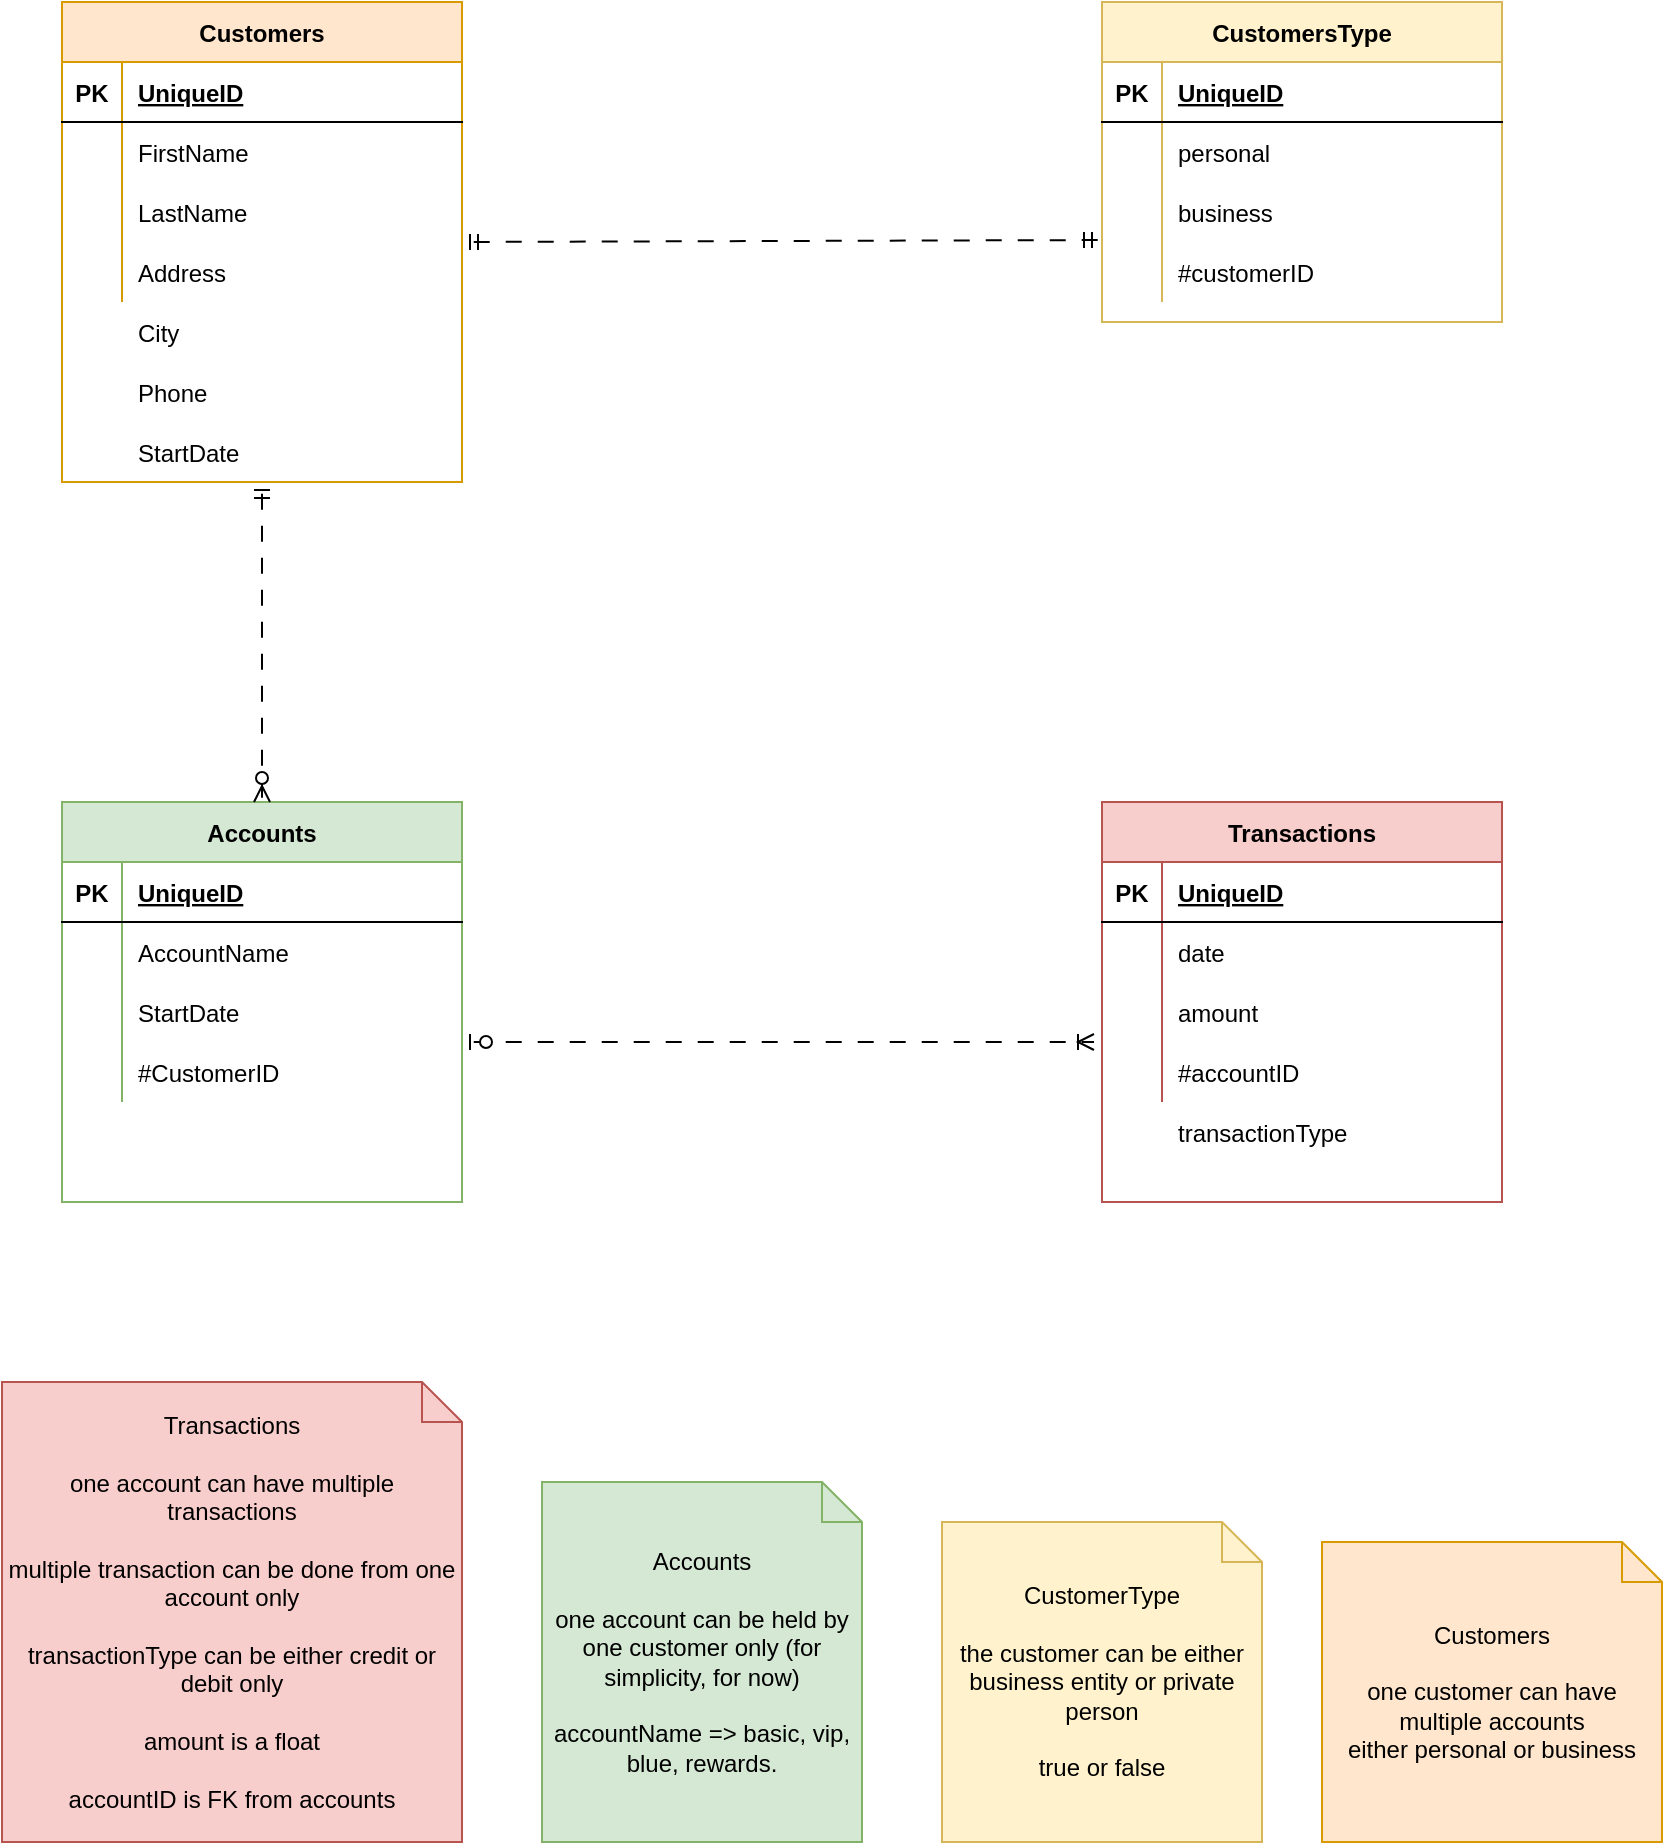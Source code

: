 <mxfile version="15.7.3" type="device"><diagram id="R2lEEEUBdFMjLlhIrx00" name="Page-1"><mxGraphModel dx="1231" dy="1112" grid="1" gridSize="10" guides="1" tooltips="1" connect="1" arrows="1" fold="1" page="1" pageScale="1" pageWidth="850" pageHeight="1100" math="0" shadow="0" extFonts="Permanent Marker^https://fonts.googleapis.com/css?family=Permanent+Marker"><root><mxCell id="0"/><mxCell id="1" parent="0"/><mxCell id="D7zp8vBdGAvHze59r8i9-1" value="Customers" style="shape=table;startSize=30;container=1;collapsible=1;childLayout=tableLayout;fixedRows=1;rowLines=0;fontStyle=1;align=center;resizeLast=1;fillColor=#ffe6cc;strokeColor=#d79b00;swimlaneFillColor=default;" vertex="1" parent="1"><mxGeometry x="40" y="40" width="200" height="240" as="geometry"/></mxCell><mxCell id="D7zp8vBdGAvHze59r8i9-2" value="" style="shape=partialRectangle;collapsible=0;dropTarget=0;pointerEvents=0;fillColor=none;top=0;left=0;bottom=1;right=0;points=[[0,0.5],[1,0.5]];portConstraint=eastwest;" vertex="1" parent="D7zp8vBdGAvHze59r8i9-1"><mxGeometry y="30" width="200" height="30" as="geometry"/></mxCell><mxCell id="D7zp8vBdGAvHze59r8i9-3" value="PK" style="shape=partialRectangle;connectable=0;fillColor=none;top=0;left=0;bottom=0;right=0;fontStyle=1;overflow=hidden;" vertex="1" parent="D7zp8vBdGAvHze59r8i9-2"><mxGeometry width="30" height="30" as="geometry"><mxRectangle width="30" height="30" as="alternateBounds"/></mxGeometry></mxCell><mxCell id="D7zp8vBdGAvHze59r8i9-4" value="UniqueID" style="shape=partialRectangle;connectable=0;fillColor=none;top=0;left=0;bottom=0;right=0;align=left;spacingLeft=6;fontStyle=5;overflow=hidden;" vertex="1" parent="D7zp8vBdGAvHze59r8i9-2"><mxGeometry x="30" width="170" height="30" as="geometry"><mxRectangle width="170" height="30" as="alternateBounds"/></mxGeometry></mxCell><mxCell id="D7zp8vBdGAvHze59r8i9-5" value="" style="shape=partialRectangle;collapsible=0;dropTarget=0;pointerEvents=0;fillColor=none;top=0;left=0;bottom=0;right=0;points=[[0,0.5],[1,0.5]];portConstraint=eastwest;" vertex="1" parent="D7zp8vBdGAvHze59r8i9-1"><mxGeometry y="60" width="200" height="30" as="geometry"/></mxCell><mxCell id="D7zp8vBdGAvHze59r8i9-6" value="" style="shape=partialRectangle;connectable=0;fillColor=none;top=0;left=0;bottom=0;right=0;editable=1;overflow=hidden;" vertex="1" parent="D7zp8vBdGAvHze59r8i9-5"><mxGeometry width="30" height="30" as="geometry"><mxRectangle width="30" height="30" as="alternateBounds"/></mxGeometry></mxCell><mxCell id="D7zp8vBdGAvHze59r8i9-7" value="FirstName " style="shape=partialRectangle;connectable=0;fillColor=none;top=0;left=0;bottom=0;right=0;align=left;spacingLeft=6;overflow=hidden;" vertex="1" parent="D7zp8vBdGAvHze59r8i9-5"><mxGeometry x="30" width="170" height="30" as="geometry"><mxRectangle width="170" height="30" as="alternateBounds"/></mxGeometry></mxCell><mxCell id="D7zp8vBdGAvHze59r8i9-8" value="" style="shape=partialRectangle;collapsible=0;dropTarget=0;pointerEvents=0;fillColor=none;top=0;left=0;bottom=0;right=0;points=[[0,0.5],[1,0.5]];portConstraint=eastwest;" vertex="1" parent="D7zp8vBdGAvHze59r8i9-1"><mxGeometry y="90" width="200" height="30" as="geometry"/></mxCell><mxCell id="D7zp8vBdGAvHze59r8i9-9" value="" style="shape=partialRectangle;connectable=0;fillColor=none;top=0;left=0;bottom=0;right=0;editable=1;overflow=hidden;" vertex="1" parent="D7zp8vBdGAvHze59r8i9-8"><mxGeometry width="30" height="30" as="geometry"><mxRectangle width="30" height="30" as="alternateBounds"/></mxGeometry></mxCell><mxCell id="D7zp8vBdGAvHze59r8i9-10" value="LastName" style="shape=partialRectangle;connectable=0;fillColor=none;top=0;left=0;bottom=0;right=0;align=left;spacingLeft=6;overflow=hidden;" vertex="1" parent="D7zp8vBdGAvHze59r8i9-8"><mxGeometry x="30" width="170" height="30" as="geometry"><mxRectangle width="170" height="30" as="alternateBounds"/></mxGeometry></mxCell><mxCell id="D7zp8vBdGAvHze59r8i9-11" value="" style="shape=partialRectangle;collapsible=0;dropTarget=0;pointerEvents=0;fillColor=none;top=0;left=0;bottom=0;right=0;points=[[0,0.5],[1,0.5]];portConstraint=eastwest;" vertex="1" parent="D7zp8vBdGAvHze59r8i9-1"><mxGeometry y="120" width="200" height="30" as="geometry"/></mxCell><mxCell id="D7zp8vBdGAvHze59r8i9-12" value="" style="shape=partialRectangle;connectable=0;fillColor=none;top=0;left=0;bottom=0;right=0;editable=1;overflow=hidden;" vertex="1" parent="D7zp8vBdGAvHze59r8i9-11"><mxGeometry width="30" height="30" as="geometry"><mxRectangle width="30" height="30" as="alternateBounds"/></mxGeometry></mxCell><mxCell id="D7zp8vBdGAvHze59r8i9-13" value="Address" style="shape=partialRectangle;connectable=0;fillColor=none;top=0;left=0;bottom=0;right=0;align=left;spacingLeft=6;overflow=hidden;" vertex="1" parent="D7zp8vBdGAvHze59r8i9-11"><mxGeometry x="30" width="170" height="30" as="geometry"><mxRectangle width="170" height="30" as="alternateBounds"/></mxGeometry></mxCell><mxCell id="D7zp8vBdGAvHze59r8i9-14" value="CustomersType" style="shape=table;startSize=30;container=1;collapsible=1;childLayout=tableLayout;fixedRows=1;rowLines=0;fontStyle=1;align=center;resizeLast=1;fillColor=#fff2cc;strokeColor=#d6b656;swimlaneFillColor=default;" vertex="1" parent="1"><mxGeometry x="560" y="40" width="200" height="160" as="geometry"/></mxCell><mxCell id="D7zp8vBdGAvHze59r8i9-15" value="" style="shape=partialRectangle;collapsible=0;dropTarget=0;pointerEvents=0;fillColor=none;top=0;left=0;bottom=1;right=0;points=[[0,0.5],[1,0.5]];portConstraint=eastwest;" vertex="1" parent="D7zp8vBdGAvHze59r8i9-14"><mxGeometry y="30" width="200" height="30" as="geometry"/></mxCell><mxCell id="D7zp8vBdGAvHze59r8i9-16" value="PK" style="shape=partialRectangle;connectable=0;fillColor=none;top=0;left=0;bottom=0;right=0;fontStyle=1;overflow=hidden;" vertex="1" parent="D7zp8vBdGAvHze59r8i9-15"><mxGeometry width="30" height="30" as="geometry"><mxRectangle width="30" height="30" as="alternateBounds"/></mxGeometry></mxCell><mxCell id="D7zp8vBdGAvHze59r8i9-17" value="UniqueID" style="shape=partialRectangle;connectable=0;fillColor=none;top=0;left=0;bottom=0;right=0;align=left;spacingLeft=6;fontStyle=5;overflow=hidden;" vertex="1" parent="D7zp8vBdGAvHze59r8i9-15"><mxGeometry x="30" width="170" height="30" as="geometry"><mxRectangle width="170" height="30" as="alternateBounds"/></mxGeometry></mxCell><mxCell id="D7zp8vBdGAvHze59r8i9-18" value="" style="shape=partialRectangle;collapsible=0;dropTarget=0;pointerEvents=0;fillColor=none;top=0;left=0;bottom=0;right=0;points=[[0,0.5],[1,0.5]];portConstraint=eastwest;" vertex="1" parent="D7zp8vBdGAvHze59r8i9-14"><mxGeometry y="60" width="200" height="30" as="geometry"/></mxCell><mxCell id="D7zp8vBdGAvHze59r8i9-19" value="" style="shape=partialRectangle;connectable=0;fillColor=none;top=0;left=0;bottom=0;right=0;editable=1;overflow=hidden;" vertex="1" parent="D7zp8vBdGAvHze59r8i9-18"><mxGeometry width="30" height="30" as="geometry"><mxRectangle width="30" height="30" as="alternateBounds"/></mxGeometry></mxCell><mxCell id="D7zp8vBdGAvHze59r8i9-20" value="personal" style="shape=partialRectangle;connectable=0;fillColor=none;top=0;left=0;bottom=0;right=0;align=left;spacingLeft=6;overflow=hidden;" vertex="1" parent="D7zp8vBdGAvHze59r8i9-18"><mxGeometry x="30" width="170" height="30" as="geometry"><mxRectangle width="170" height="30" as="alternateBounds"/></mxGeometry></mxCell><mxCell id="D7zp8vBdGAvHze59r8i9-21" value="" style="shape=partialRectangle;collapsible=0;dropTarget=0;pointerEvents=0;fillColor=none;top=0;left=0;bottom=0;right=0;points=[[0,0.5],[1,0.5]];portConstraint=eastwest;" vertex="1" parent="D7zp8vBdGAvHze59r8i9-14"><mxGeometry y="90" width="200" height="30" as="geometry"/></mxCell><mxCell id="D7zp8vBdGAvHze59r8i9-22" value="" style="shape=partialRectangle;connectable=0;fillColor=none;top=0;left=0;bottom=0;right=0;editable=1;overflow=hidden;" vertex="1" parent="D7zp8vBdGAvHze59r8i9-21"><mxGeometry width="30" height="30" as="geometry"><mxRectangle width="30" height="30" as="alternateBounds"/></mxGeometry></mxCell><mxCell id="D7zp8vBdGAvHze59r8i9-23" value="business" style="shape=partialRectangle;connectable=0;fillColor=none;top=0;left=0;bottom=0;right=0;align=left;spacingLeft=6;overflow=hidden;" vertex="1" parent="D7zp8vBdGAvHze59r8i9-21"><mxGeometry x="30" width="170" height="30" as="geometry"><mxRectangle width="170" height="30" as="alternateBounds"/></mxGeometry></mxCell><mxCell id="D7zp8vBdGAvHze59r8i9-24" value="" style="shape=partialRectangle;collapsible=0;dropTarget=0;pointerEvents=0;fillColor=none;top=0;left=0;bottom=0;right=0;points=[[0,0.5],[1,0.5]];portConstraint=eastwest;" vertex="1" parent="D7zp8vBdGAvHze59r8i9-14"><mxGeometry y="120" width="200" height="30" as="geometry"/></mxCell><mxCell id="D7zp8vBdGAvHze59r8i9-25" value="" style="shape=partialRectangle;connectable=0;fillColor=none;top=0;left=0;bottom=0;right=0;editable=1;overflow=hidden;" vertex="1" parent="D7zp8vBdGAvHze59r8i9-24"><mxGeometry width="30" height="30" as="geometry"><mxRectangle width="30" height="30" as="alternateBounds"/></mxGeometry></mxCell><mxCell id="D7zp8vBdGAvHze59r8i9-26" value="#customerID" style="shape=partialRectangle;connectable=0;fillColor=none;top=0;left=0;bottom=0;right=0;align=left;spacingLeft=6;overflow=hidden;" vertex="1" parent="D7zp8vBdGAvHze59r8i9-24"><mxGeometry x="30" width="170" height="30" as="geometry"><mxRectangle width="170" height="30" as="alternateBounds"/></mxGeometry></mxCell><mxCell id="D7zp8vBdGAvHze59r8i9-27" value="Accounts" style="shape=table;startSize=30;container=1;collapsible=1;childLayout=tableLayout;fixedRows=1;rowLines=0;fontStyle=1;align=center;resizeLast=1;fillColor=#d5e8d4;strokeColor=#82b366;swimlaneFillColor=default;" vertex="1" parent="1"><mxGeometry x="40" y="440" width="200" height="200" as="geometry"/></mxCell><mxCell id="D7zp8vBdGAvHze59r8i9-28" value="" style="shape=partialRectangle;collapsible=0;dropTarget=0;pointerEvents=0;fillColor=none;top=0;left=0;bottom=1;right=0;points=[[0,0.5],[1,0.5]];portConstraint=eastwest;" vertex="1" parent="D7zp8vBdGAvHze59r8i9-27"><mxGeometry y="30" width="200" height="30" as="geometry"/></mxCell><mxCell id="D7zp8vBdGAvHze59r8i9-29" value="PK" style="shape=partialRectangle;connectable=0;fillColor=none;top=0;left=0;bottom=0;right=0;fontStyle=1;overflow=hidden;" vertex="1" parent="D7zp8vBdGAvHze59r8i9-28"><mxGeometry width="30" height="30" as="geometry"><mxRectangle width="30" height="30" as="alternateBounds"/></mxGeometry></mxCell><mxCell id="D7zp8vBdGAvHze59r8i9-30" value="UniqueID" style="shape=partialRectangle;connectable=0;fillColor=none;top=0;left=0;bottom=0;right=0;align=left;spacingLeft=6;fontStyle=5;overflow=hidden;" vertex="1" parent="D7zp8vBdGAvHze59r8i9-28"><mxGeometry x="30" width="170" height="30" as="geometry"><mxRectangle width="170" height="30" as="alternateBounds"/></mxGeometry></mxCell><mxCell id="D7zp8vBdGAvHze59r8i9-31" value="" style="shape=partialRectangle;collapsible=0;dropTarget=0;pointerEvents=0;fillColor=none;top=0;left=0;bottom=0;right=0;points=[[0,0.5],[1,0.5]];portConstraint=eastwest;" vertex="1" parent="D7zp8vBdGAvHze59r8i9-27"><mxGeometry y="60" width="200" height="30" as="geometry"/></mxCell><mxCell id="D7zp8vBdGAvHze59r8i9-32" value="" style="shape=partialRectangle;connectable=0;fillColor=none;top=0;left=0;bottom=0;right=0;editable=1;overflow=hidden;" vertex="1" parent="D7zp8vBdGAvHze59r8i9-31"><mxGeometry width="30" height="30" as="geometry"><mxRectangle width="30" height="30" as="alternateBounds"/></mxGeometry></mxCell><mxCell id="D7zp8vBdGAvHze59r8i9-33" value="AccountName" style="shape=partialRectangle;connectable=0;fillColor=none;top=0;left=0;bottom=0;right=0;align=left;spacingLeft=6;overflow=hidden;" vertex="1" parent="D7zp8vBdGAvHze59r8i9-31"><mxGeometry x="30" width="170" height="30" as="geometry"><mxRectangle width="170" height="30" as="alternateBounds"/></mxGeometry></mxCell><mxCell id="D7zp8vBdGAvHze59r8i9-34" value="" style="shape=partialRectangle;collapsible=0;dropTarget=0;pointerEvents=0;fillColor=none;top=0;left=0;bottom=0;right=0;points=[[0,0.5],[1,0.5]];portConstraint=eastwest;" vertex="1" parent="D7zp8vBdGAvHze59r8i9-27"><mxGeometry y="90" width="200" height="30" as="geometry"/></mxCell><mxCell id="D7zp8vBdGAvHze59r8i9-35" value="" style="shape=partialRectangle;connectable=0;fillColor=none;top=0;left=0;bottom=0;right=0;editable=1;overflow=hidden;" vertex="1" parent="D7zp8vBdGAvHze59r8i9-34"><mxGeometry width="30" height="30" as="geometry"><mxRectangle width="30" height="30" as="alternateBounds"/></mxGeometry></mxCell><mxCell id="D7zp8vBdGAvHze59r8i9-36" value="StartDate" style="shape=partialRectangle;connectable=0;fillColor=none;top=0;left=0;bottom=0;right=0;align=left;spacingLeft=6;overflow=hidden;" vertex="1" parent="D7zp8vBdGAvHze59r8i9-34"><mxGeometry x="30" width="170" height="30" as="geometry"><mxRectangle width="170" height="30" as="alternateBounds"/></mxGeometry></mxCell><mxCell id="D7zp8vBdGAvHze59r8i9-37" value="" style="shape=partialRectangle;collapsible=0;dropTarget=0;pointerEvents=0;fillColor=none;top=0;left=0;bottom=0;right=0;points=[[0,0.5],[1,0.5]];portConstraint=eastwest;" vertex="1" parent="D7zp8vBdGAvHze59r8i9-27"><mxGeometry y="120" width="200" height="30" as="geometry"/></mxCell><mxCell id="D7zp8vBdGAvHze59r8i9-38" value="" style="shape=partialRectangle;connectable=0;fillColor=none;top=0;left=0;bottom=0;right=0;editable=1;overflow=hidden;" vertex="1" parent="D7zp8vBdGAvHze59r8i9-37"><mxGeometry width="30" height="30" as="geometry"><mxRectangle width="30" height="30" as="alternateBounds"/></mxGeometry></mxCell><mxCell id="D7zp8vBdGAvHze59r8i9-39" value="#CustomerID" style="shape=partialRectangle;connectable=0;fillColor=none;top=0;left=0;bottom=0;right=0;align=left;spacingLeft=6;overflow=hidden;" vertex="1" parent="D7zp8vBdGAvHze59r8i9-37"><mxGeometry x="30" width="170" height="30" as="geometry"><mxRectangle width="170" height="30" as="alternateBounds"/></mxGeometry></mxCell><mxCell id="D7zp8vBdGAvHze59r8i9-40" value="Transactions" style="shape=table;startSize=30;container=1;collapsible=1;childLayout=tableLayout;fixedRows=1;rowLines=0;fontStyle=1;align=center;resizeLast=1;fillColor=#f8cecc;strokeColor=#b85450;swimlaneFillColor=default;" vertex="1" parent="1"><mxGeometry x="560" y="440" width="200" height="200" as="geometry"/></mxCell><mxCell id="D7zp8vBdGAvHze59r8i9-41" value="" style="shape=partialRectangle;collapsible=0;dropTarget=0;pointerEvents=0;fillColor=none;top=0;left=0;bottom=1;right=0;points=[[0,0.5],[1,0.5]];portConstraint=eastwest;" vertex="1" parent="D7zp8vBdGAvHze59r8i9-40"><mxGeometry y="30" width="200" height="30" as="geometry"/></mxCell><mxCell id="D7zp8vBdGAvHze59r8i9-42" value="PK" style="shape=partialRectangle;connectable=0;fillColor=none;top=0;left=0;bottom=0;right=0;fontStyle=1;overflow=hidden;" vertex="1" parent="D7zp8vBdGAvHze59r8i9-41"><mxGeometry width="30" height="30" as="geometry"><mxRectangle width="30" height="30" as="alternateBounds"/></mxGeometry></mxCell><mxCell id="D7zp8vBdGAvHze59r8i9-43" value="UniqueID" style="shape=partialRectangle;connectable=0;fillColor=none;top=0;left=0;bottom=0;right=0;align=left;spacingLeft=6;fontStyle=5;overflow=hidden;" vertex="1" parent="D7zp8vBdGAvHze59r8i9-41"><mxGeometry x="30" width="170" height="30" as="geometry"><mxRectangle width="170" height="30" as="alternateBounds"/></mxGeometry></mxCell><mxCell id="D7zp8vBdGAvHze59r8i9-44" value="" style="shape=partialRectangle;collapsible=0;dropTarget=0;pointerEvents=0;fillColor=none;top=0;left=0;bottom=0;right=0;points=[[0,0.5],[1,0.5]];portConstraint=eastwest;" vertex="1" parent="D7zp8vBdGAvHze59r8i9-40"><mxGeometry y="60" width="200" height="30" as="geometry"/></mxCell><mxCell id="D7zp8vBdGAvHze59r8i9-45" value="" style="shape=partialRectangle;connectable=0;fillColor=none;top=0;left=0;bottom=0;right=0;editable=1;overflow=hidden;" vertex="1" parent="D7zp8vBdGAvHze59r8i9-44"><mxGeometry width="30" height="30" as="geometry"><mxRectangle width="30" height="30" as="alternateBounds"/></mxGeometry></mxCell><mxCell id="D7zp8vBdGAvHze59r8i9-46" value="date" style="shape=partialRectangle;connectable=0;fillColor=none;top=0;left=0;bottom=0;right=0;align=left;spacingLeft=6;overflow=hidden;" vertex="1" parent="D7zp8vBdGAvHze59r8i9-44"><mxGeometry x="30" width="170" height="30" as="geometry"><mxRectangle width="170" height="30" as="alternateBounds"/></mxGeometry></mxCell><mxCell id="D7zp8vBdGAvHze59r8i9-47" value="" style="shape=partialRectangle;collapsible=0;dropTarget=0;pointerEvents=0;fillColor=none;top=0;left=0;bottom=0;right=0;points=[[0,0.5],[1,0.5]];portConstraint=eastwest;" vertex="1" parent="D7zp8vBdGAvHze59r8i9-40"><mxGeometry y="90" width="200" height="30" as="geometry"/></mxCell><mxCell id="D7zp8vBdGAvHze59r8i9-48" value="" style="shape=partialRectangle;connectable=0;fillColor=none;top=0;left=0;bottom=0;right=0;editable=1;overflow=hidden;" vertex="1" parent="D7zp8vBdGAvHze59r8i9-47"><mxGeometry width="30" height="30" as="geometry"><mxRectangle width="30" height="30" as="alternateBounds"/></mxGeometry></mxCell><mxCell id="D7zp8vBdGAvHze59r8i9-49" value="amount" style="shape=partialRectangle;connectable=0;fillColor=none;top=0;left=0;bottom=0;right=0;align=left;spacingLeft=6;overflow=hidden;" vertex="1" parent="D7zp8vBdGAvHze59r8i9-47"><mxGeometry x="30" width="170" height="30" as="geometry"><mxRectangle width="170" height="30" as="alternateBounds"/></mxGeometry></mxCell><mxCell id="D7zp8vBdGAvHze59r8i9-50" value="" style="shape=partialRectangle;collapsible=0;dropTarget=0;pointerEvents=0;fillColor=none;top=0;left=0;bottom=0;right=0;points=[[0,0.5],[1,0.5]];portConstraint=eastwest;" vertex="1" parent="D7zp8vBdGAvHze59r8i9-40"><mxGeometry y="120" width="200" height="30" as="geometry"/></mxCell><mxCell id="D7zp8vBdGAvHze59r8i9-51" value="" style="shape=partialRectangle;connectable=0;fillColor=none;top=0;left=0;bottom=0;right=0;editable=1;overflow=hidden;" vertex="1" parent="D7zp8vBdGAvHze59r8i9-50"><mxGeometry width="30" height="30" as="geometry"><mxRectangle width="30" height="30" as="alternateBounds"/></mxGeometry></mxCell><mxCell id="D7zp8vBdGAvHze59r8i9-52" value="" style="shape=partialRectangle;connectable=0;fillColor=none;top=0;left=0;bottom=0;right=0;align=left;spacingLeft=6;overflow=hidden;" vertex="1" parent="D7zp8vBdGAvHze59r8i9-50"><mxGeometry x="30" width="170" height="30" as="geometry"><mxRectangle width="170" height="30" as="alternateBounds"/></mxGeometry></mxCell><mxCell id="D7zp8vBdGAvHze59r8i9-53" value="" style="shape=partialRectangle;collapsible=0;dropTarget=0;pointerEvents=0;fillColor=none;top=0;left=0;bottom=0;right=0;points=[[0,0.5],[1,0.5]];portConstraint=eastwest;" vertex="1" parent="1"><mxGeometry x="40" y="220" width="200" height="30" as="geometry"/></mxCell><mxCell id="D7zp8vBdGAvHze59r8i9-54" value="" style="shape=partialRectangle;connectable=0;fillColor=none;top=0;left=0;bottom=0;right=0;editable=1;overflow=hidden;" vertex="1" parent="D7zp8vBdGAvHze59r8i9-53"><mxGeometry width="30" height="30" as="geometry"><mxRectangle width="30" height="30" as="alternateBounds"/></mxGeometry></mxCell><mxCell id="D7zp8vBdGAvHze59r8i9-55" value="Phone" style="shape=partialRectangle;connectable=0;fillColor=none;top=0;left=0;bottom=0;right=0;align=left;spacingLeft=6;overflow=hidden;" vertex="1" parent="D7zp8vBdGAvHze59r8i9-53"><mxGeometry x="30" width="170" height="30" as="geometry"><mxRectangle width="170" height="30" as="alternateBounds"/></mxGeometry></mxCell><mxCell id="D7zp8vBdGAvHze59r8i9-59" value="" style="shape=partialRectangle;collapsible=0;dropTarget=0;pointerEvents=0;fillColor=none;top=0;left=0;bottom=0;right=0;points=[[0,0.5],[1,0.5]];portConstraint=eastwest;" vertex="1" parent="1"><mxGeometry x="40" y="250" width="200" height="30" as="geometry"/></mxCell><mxCell id="D7zp8vBdGAvHze59r8i9-60" value="" style="shape=partialRectangle;connectable=0;fillColor=none;top=0;left=0;bottom=0;right=0;editable=1;overflow=hidden;" vertex="1" parent="D7zp8vBdGAvHze59r8i9-59"><mxGeometry width="30" height="30" as="geometry"><mxRectangle width="30" height="30" as="alternateBounds"/></mxGeometry></mxCell><mxCell id="D7zp8vBdGAvHze59r8i9-61" value="StartDate" style="shape=partialRectangle;connectable=0;fillColor=none;top=0;left=0;bottom=0;right=0;align=left;spacingLeft=6;overflow=hidden;" vertex="1" parent="D7zp8vBdGAvHze59r8i9-59"><mxGeometry x="30" width="170" height="30" as="geometry"><mxRectangle width="170" height="30" as="alternateBounds"/></mxGeometry></mxCell><mxCell id="D7zp8vBdGAvHze59r8i9-62" value="" style="shape=partialRectangle;collapsible=0;dropTarget=0;pointerEvents=0;fillColor=none;top=0;left=0;bottom=0;right=0;points=[[0,0.5],[1,0.5]];portConstraint=eastwest;" vertex="1" parent="1"><mxGeometry x="50" y="240" width="200" height="30" as="geometry"/></mxCell><mxCell id="D7zp8vBdGAvHze59r8i9-63" value="" style="shape=partialRectangle;connectable=0;fillColor=none;top=0;left=0;bottom=0;right=0;editable=1;overflow=hidden;" vertex="1" parent="D7zp8vBdGAvHze59r8i9-62"><mxGeometry width="30" height="30" as="geometry"><mxRectangle width="30" height="30" as="alternateBounds"/></mxGeometry></mxCell><mxCell id="D7zp8vBdGAvHze59r8i9-64" value="" style="shape=partialRectangle;connectable=0;fillColor=none;top=0;left=0;bottom=0;right=0;align=left;spacingLeft=6;overflow=hidden;" vertex="1" parent="D7zp8vBdGAvHze59r8i9-62"><mxGeometry x="30" width="170" height="30" as="geometry"><mxRectangle width="170" height="30" as="alternateBounds"/></mxGeometry></mxCell><mxCell id="D7zp8vBdGAvHze59r8i9-65" value="" style="shape=partialRectangle;collapsible=0;dropTarget=0;pointerEvents=0;fillColor=none;top=0;left=0;bottom=0;right=0;points=[[0,0.5],[1,0.5]];portConstraint=eastwest;" vertex="1" parent="1"><mxGeometry x="40" y="280" width="200" height="30" as="geometry"/></mxCell><mxCell id="D7zp8vBdGAvHze59r8i9-66" value="" style="shape=partialRectangle;connectable=0;fillColor=none;top=0;left=0;bottom=0;right=0;editable=1;overflow=hidden;" vertex="1" parent="D7zp8vBdGAvHze59r8i9-65"><mxGeometry width="30" height="30" as="geometry"><mxRectangle width="30" height="30" as="alternateBounds"/></mxGeometry></mxCell><mxCell id="D7zp8vBdGAvHze59r8i9-67" value="" style="shape=partialRectangle;connectable=0;fillColor=none;top=0;left=0;bottom=0;right=0;align=left;spacingLeft=6;overflow=hidden;" vertex="1" parent="D7zp8vBdGAvHze59r8i9-65"><mxGeometry x="30" width="170" height="30" as="geometry"><mxRectangle width="170" height="30" as="alternateBounds"/></mxGeometry></mxCell><mxCell id="D7zp8vBdGAvHze59r8i9-97" value="City" style="shape=partialRectangle;connectable=0;fillColor=none;top=0;left=0;bottom=0;right=0;align=left;spacingLeft=6;overflow=hidden;" vertex="1" parent="1"><mxGeometry x="70" y="190" width="170" height="30" as="geometry"><mxRectangle width="170" height="30" as="alternateBounds"/></mxGeometry></mxCell><mxCell id="D7zp8vBdGAvHze59r8i9-98" value="#accountID" style="shape=partialRectangle;connectable=0;fillColor=none;top=0;left=0;bottom=0;right=0;align=left;spacingLeft=6;overflow=hidden;" vertex="1" parent="1"><mxGeometry x="590" y="560" width="170" height="30" as="geometry"><mxRectangle width="170" height="30" as="alternateBounds"/></mxGeometry></mxCell><mxCell id="D7zp8vBdGAvHze59r8i9-99" value="transactionType" style="shape=partialRectangle;connectable=0;fillColor=none;top=0;left=0;bottom=0;right=0;align=left;spacingLeft=6;overflow=hidden;" vertex="1" parent="1"><mxGeometry x="590" y="590" width="170" height="30" as="geometry"><mxRectangle width="170" height="30" as="alternateBounds"/></mxGeometry></mxCell><mxCell id="D7zp8vBdGAvHze59r8i9-101" value="Customers&lt;br&gt;&lt;br&gt;one customer can have multiple accounts&lt;br&gt;either personal or business" style="shape=note;size=20;whiteSpace=wrap;html=1;fillColor=#ffe6cc;strokeColor=#d79b00;" vertex="1" parent="1"><mxGeometry x="670" y="810" width="170" height="150" as="geometry"/></mxCell><mxCell id="D7zp8vBdGAvHze59r8i9-102" value="CustomerType&lt;br&gt;&lt;br&gt;the customer can be either business entity or private person&lt;br&gt;&lt;br&gt;true or false" style="shape=note;size=20;whiteSpace=wrap;html=1;fillColor=#fff2cc;strokeColor=#d6b656;" vertex="1" parent="1"><mxGeometry x="480" y="800" width="160" height="160" as="geometry"/></mxCell><mxCell id="D7zp8vBdGAvHze59r8i9-103" value="Accounts&lt;br&gt;&lt;br&gt;one account can be held by one customer only (for simplicity, for now)&lt;br&gt;&lt;br&gt;accountName =&amp;gt; basic, vip, blue, rewards." style="shape=note;size=20;whiteSpace=wrap;html=1;fillColor=#d5e8d4;strokeColor=#82b366;" vertex="1" parent="1"><mxGeometry x="280" y="780" width="160" height="180" as="geometry"/></mxCell><mxCell id="D7zp8vBdGAvHze59r8i9-104" value="Transactions&lt;br&gt;&lt;br&gt;one account can have multiple transactions&lt;br&gt;&lt;br&gt;multiple transaction can be done from one account only&lt;br&gt;&lt;br&gt;transactionType can be either credit or debit only&lt;br&gt;&lt;br&gt;amount is a float&lt;br&gt;&lt;br&gt;accountID is FK from accounts" style="shape=note;size=20;whiteSpace=wrap;html=1;fillColor=#f8cecc;strokeColor=#b85450;" vertex="1" parent="1"><mxGeometry x="10" y="730" width="230" height="230" as="geometry"/></mxCell><mxCell id="D7zp8vBdGAvHze59r8i9-105" value="" style="fontSize=12;html=1;endArrow=ERmandOne;startArrow=ERmandOne;rounded=0;entryX=-0.005;entryY=-0.033;entryDx=0;entryDy=0;entryPerimeter=0;flowAnimation=1;" edge="1" parent="1" target="D7zp8vBdGAvHze59r8i9-24"><mxGeometry width="100" height="100" relative="1" as="geometry"><mxPoint x="240" y="160" as="sourcePoint"/><mxPoint x="340" y="60" as="targetPoint"/></mxGeometry></mxCell><mxCell id="D7zp8vBdGAvHze59r8i9-106" value="" style="fontSize=12;html=1;endArrow=ERzeroToMany;startArrow=ERmandOne;rounded=0;flowAnimation=1;" edge="1" parent="1" target="D7zp8vBdGAvHze59r8i9-27"><mxGeometry width="100" height="100" relative="1" as="geometry"><mxPoint x="140" y="280" as="sourcePoint"/><mxPoint x="240" y="180" as="targetPoint"/></mxGeometry></mxCell><mxCell id="D7zp8vBdGAvHze59r8i9-107" value="" style="edgeStyle=entityRelationEdgeStyle;fontSize=12;html=1;endArrow=ERoneToMany;startArrow=ERzeroToOne;rounded=0;entryX=-0.02;entryY=0;entryDx=0;entryDy=0;entryPerimeter=0;flowAnimation=1;" edge="1" parent="1" target="D7zp8vBdGAvHze59r8i9-50"><mxGeometry width="100" height="100" relative="1" as="geometry"><mxPoint x="240" y="560" as="sourcePoint"/><mxPoint x="340" y="460" as="targetPoint"/></mxGeometry></mxCell></root></mxGraphModel></diagram></mxfile>
